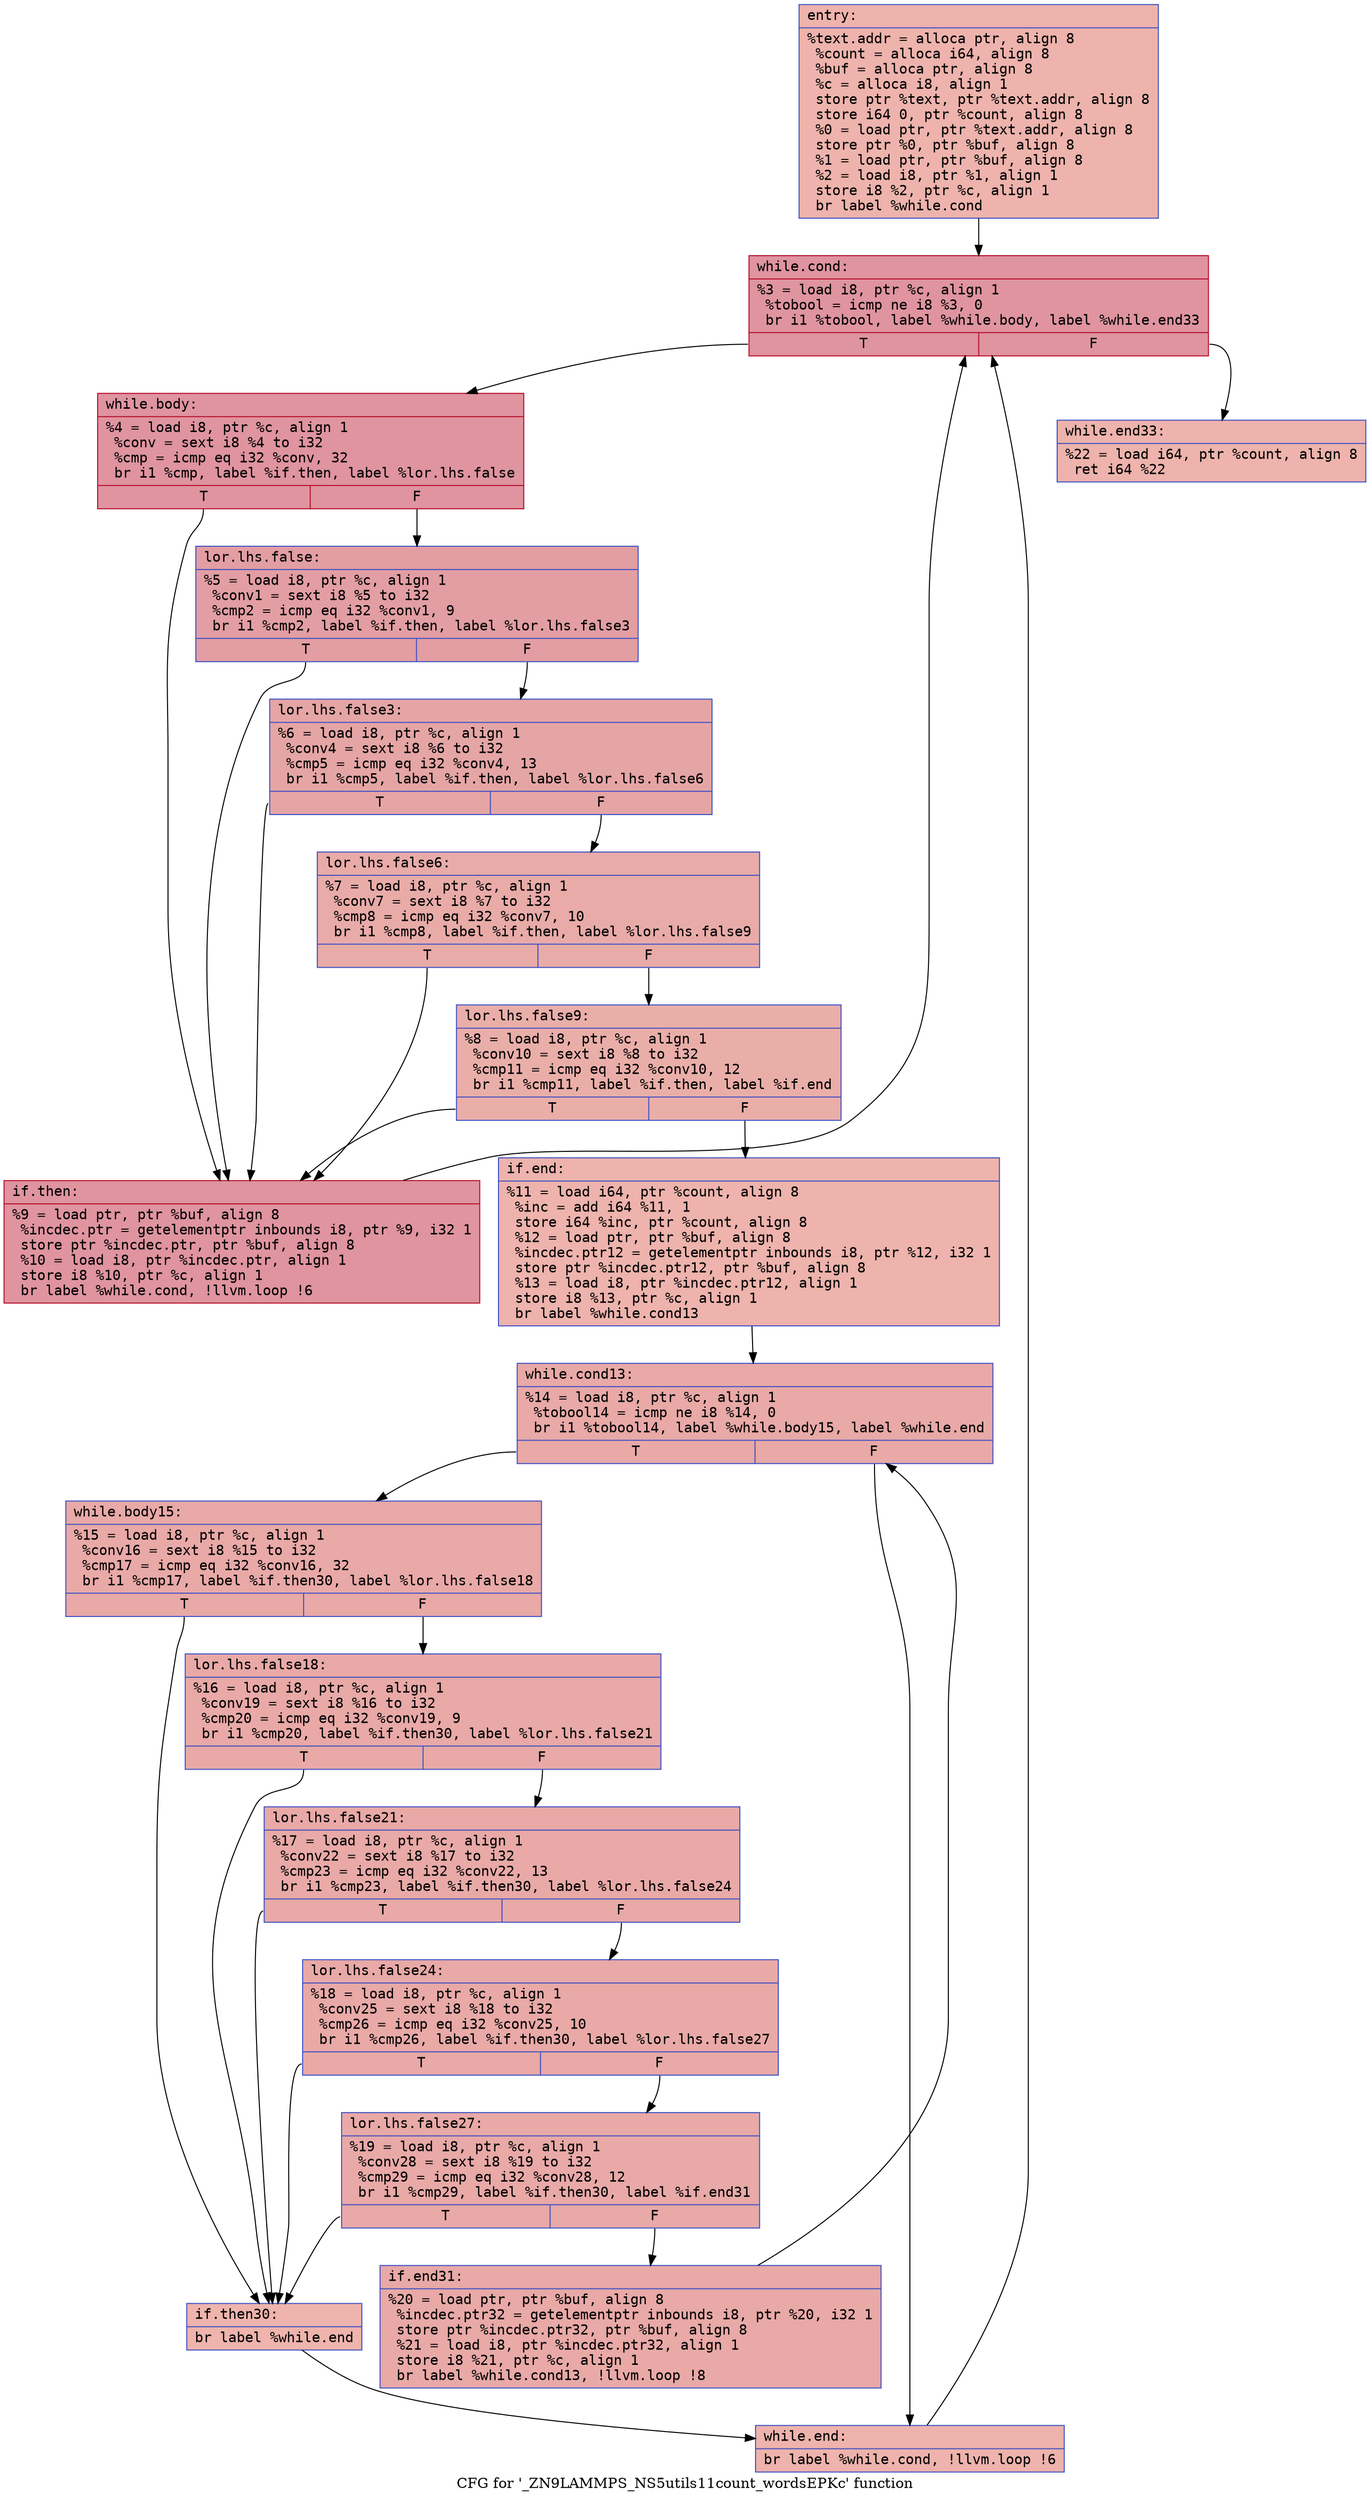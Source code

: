 digraph "CFG for '_ZN9LAMMPS_NS5utils11count_wordsEPKc' function" {
	label="CFG for '_ZN9LAMMPS_NS5utils11count_wordsEPKc' function";

	Node0x5584166f1b60 [shape=record,color="#3d50c3ff", style=filled, fillcolor="#d6524470" fontname="Courier",label="{entry:\l|  %text.addr = alloca ptr, align 8\l  %count = alloca i64, align 8\l  %buf = alloca ptr, align 8\l  %c = alloca i8, align 1\l  store ptr %text, ptr %text.addr, align 8\l  store i64 0, ptr %count, align 8\l  %0 = load ptr, ptr %text.addr, align 8\l  store ptr %0, ptr %buf, align 8\l  %1 = load ptr, ptr %buf, align 8\l  %2 = load i8, ptr %1, align 1\l  store i8 %2, ptr %c, align 1\l  br label %while.cond\l}"];
	Node0x5584166f1b60 -> Node0x5584166eef90[tooltip="entry -> while.cond\nProbability 100.00%" ];
	Node0x5584166eef90 [shape=record,color="#b70d28ff", style=filled, fillcolor="#b70d2870" fontname="Courier",label="{while.cond:\l|  %3 = load i8, ptr %c, align 1\l  %tobool = icmp ne i8 %3, 0\l  br i1 %tobool, label %while.body, label %while.end33\l|{<s0>T|<s1>F}}"];
	Node0x5584166eef90:s0 -> Node0x5584166f7280[tooltip="while.cond -> while.body\nProbability 96.88%" ];
	Node0x5584166eef90:s1 -> Node0x5584166f7300[tooltip="while.cond -> while.end33\nProbability 3.12%" ];
	Node0x5584166f7280 [shape=record,color="#b70d28ff", style=filled, fillcolor="#b70d2870" fontname="Courier",label="{while.body:\l|  %4 = load i8, ptr %c, align 1\l  %conv = sext i8 %4 to i32\l  %cmp = icmp eq i32 %conv, 32\l  br i1 %cmp, label %if.then, label %lor.lhs.false\l|{<s0>T|<s1>F}}"];
	Node0x5584166f7280:s0 -> Node0x5584166f7600[tooltip="while.body -> if.then\nProbability 50.00%" ];
	Node0x5584166f7280:s1 -> Node0x5584166f7810[tooltip="while.body -> lor.lhs.false\nProbability 50.00%" ];
	Node0x5584166f7810 [shape=record,color="#3d50c3ff", style=filled, fillcolor="#be242e70" fontname="Courier",label="{lor.lhs.false:\l|  %5 = load i8, ptr %c, align 1\l  %conv1 = sext i8 %5 to i32\l  %cmp2 = icmp eq i32 %conv1, 9\l  br i1 %cmp2, label %if.then, label %lor.lhs.false3\l|{<s0>T|<s1>F}}"];
	Node0x5584166f7810:s0 -> Node0x5584166f7600[tooltip="lor.lhs.false -> if.then\nProbability 50.00%" ];
	Node0x5584166f7810:s1 -> Node0x5584166f7b30[tooltip="lor.lhs.false -> lor.lhs.false3\nProbability 50.00%" ];
	Node0x5584166f7b30 [shape=record,color="#3d50c3ff", style=filled, fillcolor="#c5333470" fontname="Courier",label="{lor.lhs.false3:\l|  %6 = load i8, ptr %c, align 1\l  %conv4 = sext i8 %6 to i32\l  %cmp5 = icmp eq i32 %conv4, 13\l  br i1 %cmp5, label %if.then, label %lor.lhs.false6\l|{<s0>T|<s1>F}}"];
	Node0x5584166f7b30:s0 -> Node0x5584166f7600[tooltip="lor.lhs.false3 -> if.then\nProbability 50.00%" ];
	Node0x5584166f7b30:s1 -> Node0x5584166f7e20[tooltip="lor.lhs.false3 -> lor.lhs.false6\nProbability 50.00%" ];
	Node0x5584166f7e20 [shape=record,color="#3d50c3ff", style=filled, fillcolor="#cc403a70" fontname="Courier",label="{lor.lhs.false6:\l|  %7 = load i8, ptr %c, align 1\l  %conv7 = sext i8 %7 to i32\l  %cmp8 = icmp eq i32 %conv7, 10\l  br i1 %cmp8, label %if.then, label %lor.lhs.false9\l|{<s0>T|<s1>F}}"];
	Node0x5584166f7e20:s0 -> Node0x5584166f7600[tooltip="lor.lhs.false6 -> if.then\nProbability 50.00%" ];
	Node0x5584166f7e20:s1 -> Node0x5584166f8110[tooltip="lor.lhs.false6 -> lor.lhs.false9\nProbability 50.00%" ];
	Node0x5584166f8110 [shape=record,color="#3d50c3ff", style=filled, fillcolor="#d0473d70" fontname="Courier",label="{lor.lhs.false9:\l|  %8 = load i8, ptr %c, align 1\l  %conv10 = sext i8 %8 to i32\l  %cmp11 = icmp eq i32 %conv10, 12\l  br i1 %cmp11, label %if.then, label %if.end\l|{<s0>T|<s1>F}}"];
	Node0x5584166f8110:s0 -> Node0x5584166f7600[tooltip="lor.lhs.false9 -> if.then\nProbability 50.00%" ];
	Node0x5584166f8110:s1 -> Node0x5584166f7670[tooltip="lor.lhs.false9 -> if.end\nProbability 50.00%" ];
	Node0x5584166f7600 [shape=record,color="#b70d28ff", style=filled, fillcolor="#b70d2870" fontname="Courier",label="{if.then:\l|  %9 = load ptr, ptr %buf, align 8\l  %incdec.ptr = getelementptr inbounds i8, ptr %9, i32 1\l  store ptr %incdec.ptr, ptr %buf, align 8\l  %10 = load i8, ptr %incdec.ptr, align 1\l  store i8 %10, ptr %c, align 1\l  br label %while.cond, !llvm.loop !6\l}"];
	Node0x5584166f7600 -> Node0x5584166eef90[tooltip="if.then -> while.cond\nProbability 100.00%" ];
	Node0x5584166f7670 [shape=record,color="#3d50c3ff", style=filled, fillcolor="#d6524470" fontname="Courier",label="{if.end:\l|  %11 = load i64, ptr %count, align 8\l  %inc = add i64 %11, 1\l  store i64 %inc, ptr %count, align 8\l  %12 = load ptr, ptr %buf, align 8\l  %incdec.ptr12 = getelementptr inbounds i8, ptr %12, i32 1\l  store ptr %incdec.ptr12, ptr %buf, align 8\l  %13 = load i8, ptr %incdec.ptr12, align 1\l  store i8 %13, ptr %c, align 1\l  br label %while.cond13\l}"];
	Node0x5584166f7670 -> Node0x5584166f9080[tooltip="if.end -> while.cond13\nProbability 100.00%" ];
	Node0x5584166f9080 [shape=record,color="#3d50c3ff", style=filled, fillcolor="#ca3b3770" fontname="Courier",label="{while.cond13:\l|  %14 = load i8, ptr %c, align 1\l  %tobool14 = icmp ne i8 %14, 0\l  br i1 %tobool14, label %while.body15, label %while.end\l|{<s0>T|<s1>F}}"];
	Node0x5584166f9080:s0 -> Node0x5584166f92b0[tooltip="while.cond13 -> while.body15\nProbability 96.88%" ];
	Node0x5584166f9080:s1 -> Node0x5584166f9330[tooltip="while.cond13 -> while.end\nProbability 3.12%" ];
	Node0x5584166f92b0 [shape=record,color="#3d50c3ff", style=filled, fillcolor="#ca3b3770" fontname="Courier",label="{while.body15:\l|  %15 = load i8, ptr %c, align 1\l  %conv16 = sext i8 %15 to i32\l  %cmp17 = icmp eq i32 %conv16, 32\l  br i1 %cmp17, label %if.then30, label %lor.lhs.false18\l|{<s0>T|<s1>F}}"];
	Node0x5584166f92b0:s0 -> Node0x5584166f9620[tooltip="while.body15 -> if.then30\nProbability 3.12%" ];
	Node0x5584166f92b0:s1 -> Node0x5584166f96a0[tooltip="while.body15 -> lor.lhs.false18\nProbability 96.88%" ];
	Node0x5584166f96a0 [shape=record,color="#3d50c3ff", style=filled, fillcolor="#ca3b3770" fontname="Courier",label="{lor.lhs.false18:\l|  %16 = load i8, ptr %c, align 1\l  %conv19 = sext i8 %16 to i32\l  %cmp20 = icmp eq i32 %conv19, 9\l  br i1 %cmp20, label %if.then30, label %lor.lhs.false21\l|{<s0>T|<s1>F}}"];
	Node0x5584166f96a0:s0 -> Node0x5584166f9620[tooltip="lor.lhs.false18 -> if.then30\nProbability 3.12%" ];
	Node0x5584166f96a0:s1 -> Node0x5584166f99c0[tooltip="lor.lhs.false18 -> lor.lhs.false21\nProbability 96.88%" ];
	Node0x5584166f99c0 [shape=record,color="#3d50c3ff", style=filled, fillcolor="#ca3b3770" fontname="Courier",label="{lor.lhs.false21:\l|  %17 = load i8, ptr %c, align 1\l  %conv22 = sext i8 %17 to i32\l  %cmp23 = icmp eq i32 %conv22, 13\l  br i1 %cmp23, label %if.then30, label %lor.lhs.false24\l|{<s0>T|<s1>F}}"];
	Node0x5584166f99c0:s0 -> Node0x5584166f9620[tooltip="lor.lhs.false21 -> if.then30\nProbability 3.12%" ];
	Node0x5584166f99c0:s1 -> Node0x5584166f9cb0[tooltip="lor.lhs.false21 -> lor.lhs.false24\nProbability 96.88%" ];
	Node0x5584166f9cb0 [shape=record,color="#3d50c3ff", style=filled, fillcolor="#ca3b3770" fontname="Courier",label="{lor.lhs.false24:\l|  %18 = load i8, ptr %c, align 1\l  %conv25 = sext i8 %18 to i32\l  %cmp26 = icmp eq i32 %conv25, 10\l  br i1 %cmp26, label %if.then30, label %lor.lhs.false27\l|{<s0>T|<s1>F}}"];
	Node0x5584166f9cb0:s0 -> Node0x5584166f9620[tooltip="lor.lhs.false24 -> if.then30\nProbability 3.12%" ];
	Node0x5584166f9cb0:s1 -> Node0x5584166f9fa0[tooltip="lor.lhs.false24 -> lor.lhs.false27\nProbability 96.88%" ];
	Node0x5584166f9fa0 [shape=record,color="#3d50c3ff", style=filled, fillcolor="#ca3b3770" fontname="Courier",label="{lor.lhs.false27:\l|  %19 = load i8, ptr %c, align 1\l  %conv28 = sext i8 %19 to i32\l  %cmp29 = icmp eq i32 %conv28, 12\l  br i1 %cmp29, label %if.then30, label %if.end31\l|{<s0>T|<s1>F}}"];
	Node0x5584166f9fa0:s0 -> Node0x5584166f9620[tooltip="lor.lhs.false27 -> if.then30\nProbability 3.12%" ];
	Node0x5584166f9fa0:s1 -> Node0x5584166fa290[tooltip="lor.lhs.false27 -> if.end31\nProbability 96.88%" ];
	Node0x5584166f9620 [shape=record,color="#3d50c3ff", style=filled, fillcolor="#d8564670" fontname="Courier",label="{if.then30:\l|  br label %while.end\l}"];
	Node0x5584166f9620 -> Node0x5584166f9330[tooltip="if.then30 -> while.end\nProbability 100.00%" ];
	Node0x5584166fa290 [shape=record,color="#3d50c3ff", style=filled, fillcolor="#ca3b3770" fontname="Courier",label="{if.end31:\l|  %20 = load ptr, ptr %buf, align 8\l  %incdec.ptr32 = getelementptr inbounds i8, ptr %20, i32 1\l  store ptr %incdec.ptr32, ptr %buf, align 8\l  %21 = load i8, ptr %incdec.ptr32, align 1\l  store i8 %21, ptr %c, align 1\l  br label %while.cond13, !llvm.loop !8\l}"];
	Node0x5584166fa290 -> Node0x5584166f9080[tooltip="if.end31 -> while.cond13\nProbability 100.00%" ];
	Node0x5584166f9330 [shape=record,color="#3d50c3ff", style=filled, fillcolor="#d6524470" fontname="Courier",label="{while.end:\l|  br label %while.cond, !llvm.loop !6\l}"];
	Node0x5584166f9330 -> Node0x5584166eef90[tooltip="while.end -> while.cond\nProbability 100.00%" ];
	Node0x5584166f7300 [shape=record,color="#3d50c3ff", style=filled, fillcolor="#d6524470" fontname="Courier",label="{while.end33:\l|  %22 = load i64, ptr %count, align 8\l  ret i64 %22\l}"];
}
